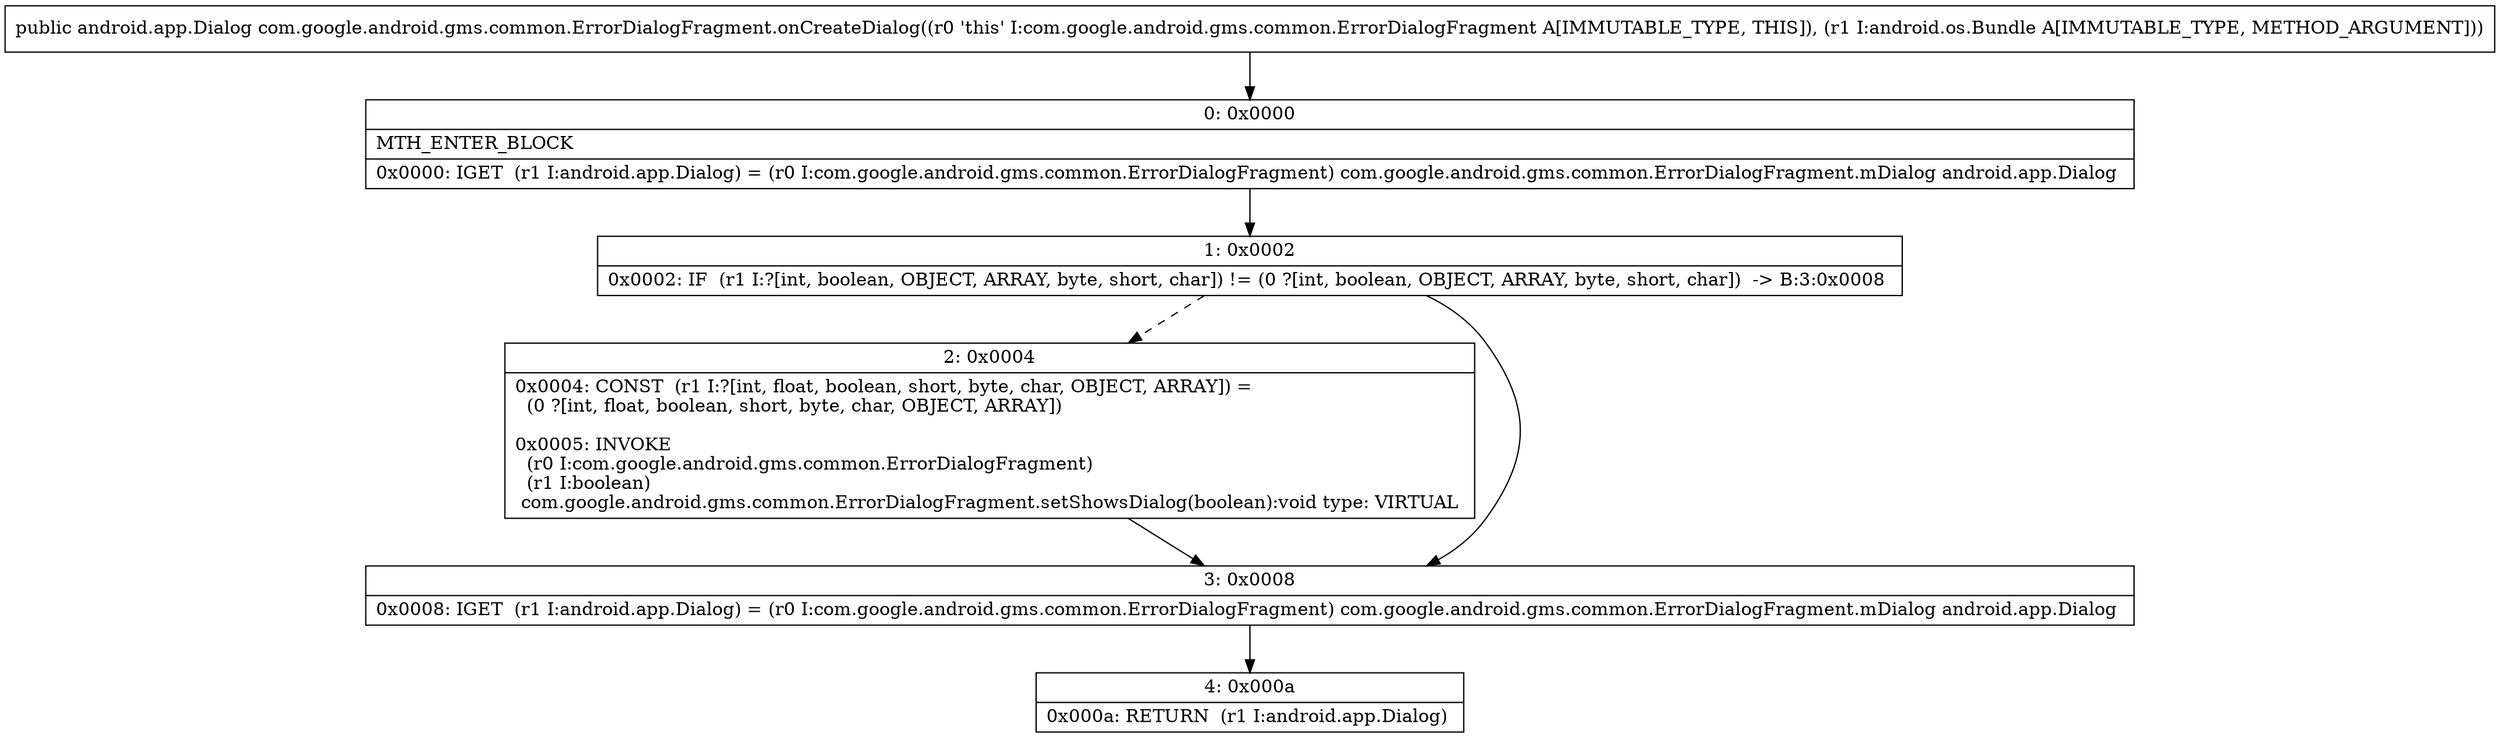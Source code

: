digraph "CFG forcom.google.android.gms.common.ErrorDialogFragment.onCreateDialog(Landroid\/os\/Bundle;)Landroid\/app\/Dialog;" {
Node_0 [shape=record,label="{0\:\ 0x0000|MTH_ENTER_BLOCK\l|0x0000: IGET  (r1 I:android.app.Dialog) = (r0 I:com.google.android.gms.common.ErrorDialogFragment) com.google.android.gms.common.ErrorDialogFragment.mDialog android.app.Dialog \l}"];
Node_1 [shape=record,label="{1\:\ 0x0002|0x0002: IF  (r1 I:?[int, boolean, OBJECT, ARRAY, byte, short, char]) != (0 ?[int, boolean, OBJECT, ARRAY, byte, short, char])  \-\> B:3:0x0008 \l}"];
Node_2 [shape=record,label="{2\:\ 0x0004|0x0004: CONST  (r1 I:?[int, float, boolean, short, byte, char, OBJECT, ARRAY]) = \l  (0 ?[int, float, boolean, short, byte, char, OBJECT, ARRAY])\l \l0x0005: INVOKE  \l  (r0 I:com.google.android.gms.common.ErrorDialogFragment)\l  (r1 I:boolean)\l com.google.android.gms.common.ErrorDialogFragment.setShowsDialog(boolean):void type: VIRTUAL \l}"];
Node_3 [shape=record,label="{3\:\ 0x0008|0x0008: IGET  (r1 I:android.app.Dialog) = (r0 I:com.google.android.gms.common.ErrorDialogFragment) com.google.android.gms.common.ErrorDialogFragment.mDialog android.app.Dialog \l}"];
Node_4 [shape=record,label="{4\:\ 0x000a|0x000a: RETURN  (r1 I:android.app.Dialog) \l}"];
MethodNode[shape=record,label="{public android.app.Dialog com.google.android.gms.common.ErrorDialogFragment.onCreateDialog((r0 'this' I:com.google.android.gms.common.ErrorDialogFragment A[IMMUTABLE_TYPE, THIS]), (r1 I:android.os.Bundle A[IMMUTABLE_TYPE, METHOD_ARGUMENT])) }"];
MethodNode -> Node_0;
Node_0 -> Node_1;
Node_1 -> Node_2[style=dashed];
Node_1 -> Node_3;
Node_2 -> Node_3;
Node_3 -> Node_4;
}

